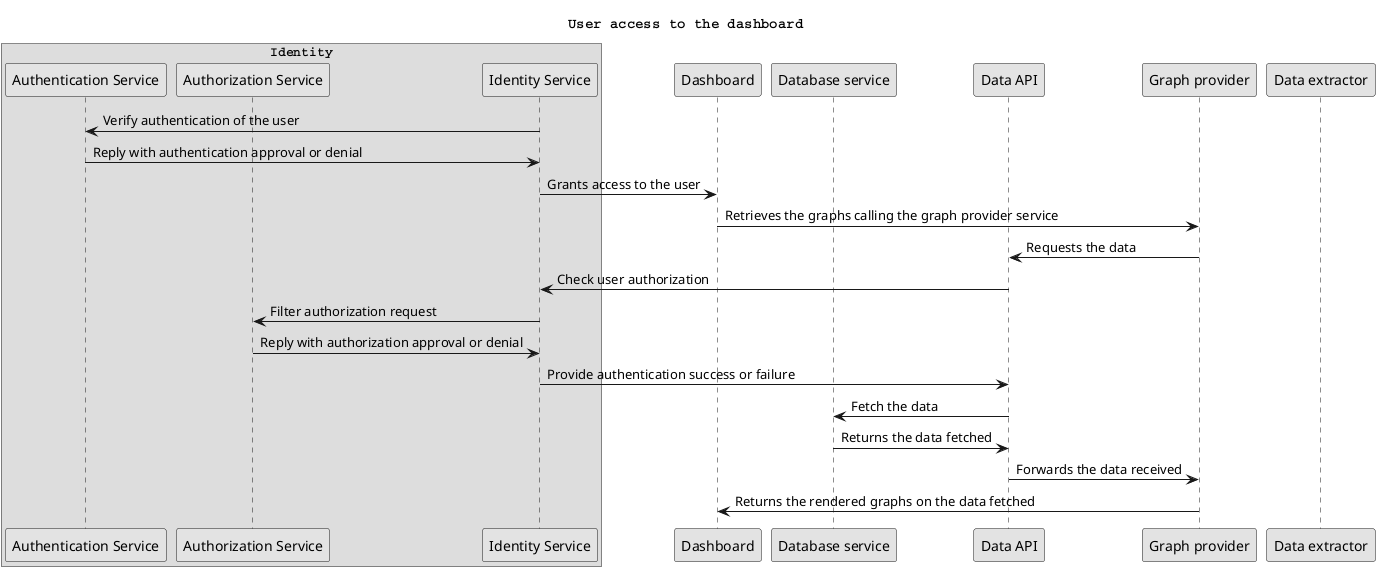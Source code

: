 @startuml
title User access to the dashboard​

box "Identity"
participant "Authentication Service" as AUTHENTS
participant "Authorization Service" as AUTHORS
participant "Identity Service" as IS
end box
participant "Dashboard" as DS
participant "Database service​" as DBS
participant "Data API​" as DAPI
participant "Graph provider​" as GP
participant "Data extractor​​" as DE

IS -> AUTHENTS: Verify authentication of the user
AUTHENTS -> IS: Reply with authentication approval or denial 
IS -> DS: Grants access to the user
DS -> GP: Retrieves the graphs calling the graph provider service ​
GP -> DAPI: Requests the data​
DAPI -> IS: Check user authorization​
IS -> AUTHORS: Filter authorization request
AUTHORS -> IS: Reply with authorization approval or denial
IS -> DAPI: Provide authentication success or failure
DAPI -> DBS: Fetch the data​
DBS -> DAPI: Returns the data fetched
DAPI -> GP: Forwards the data received
GP -> DS: Returns the rendered graphs on the data fetched​

skinparam monochrome true
skinparam shadowing false
skinparam defaultFontName Courier
@enduml